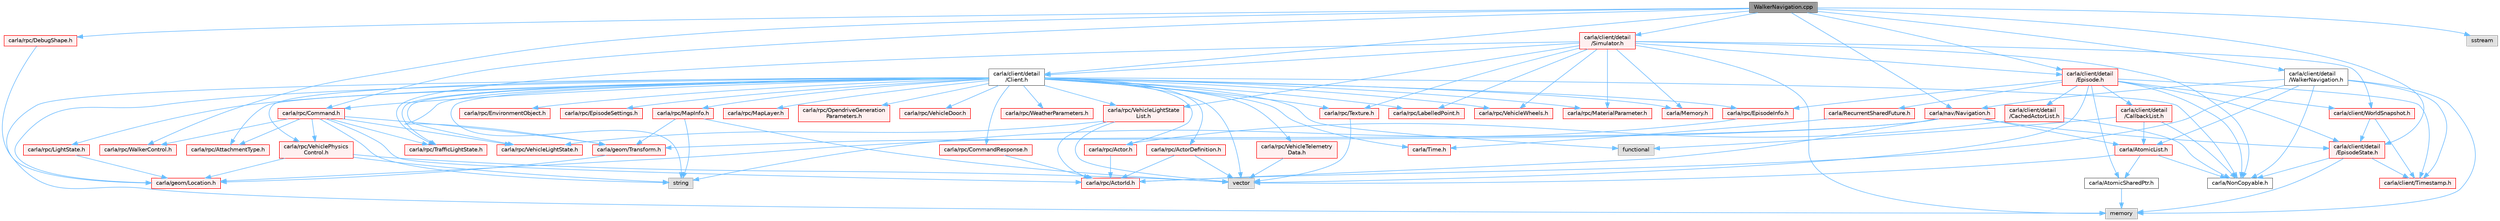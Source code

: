 digraph "WalkerNavigation.cpp"
{
 // INTERACTIVE_SVG=YES
 // LATEX_PDF_SIZE
  bgcolor="transparent";
  edge [fontname=Helvetica,fontsize=10,labelfontname=Helvetica,labelfontsize=10];
  node [fontname=Helvetica,fontsize=10,shape=box,height=0.2,width=0.4];
  Node1 [id="Node000001",label="WalkerNavigation.cpp",height=0.2,width=0.4,color="gray40", fillcolor="grey60", style="filled", fontcolor="black",tooltip=" "];
  Node1 -> Node2 [id="edge1_Node000001_Node000002",color="steelblue1",style="solid",tooltip=" "];
  Node2 [id="Node000002",label="carla/client/detail\l/WalkerNavigation.h",height=0.2,width=0.4,color="grey40", fillcolor="white", style="filled",URL="$d5/d09/WalkerNavigation_8h.html",tooltip=" "];
  Node2 -> Node3 [id="edge2_Node000002_Node000003",color="steelblue1",style="solid",tooltip=" "];
  Node3 [id="Node000003",label="carla/AtomicList.h",height=0.2,width=0.4,color="red", fillcolor="#FFF0F0", style="filled",URL="$d7/d3c/AtomicList_8h.html",tooltip=" "];
  Node3 -> Node4 [id="edge3_Node000003_Node000004",color="steelblue1",style="solid",tooltip=" "];
  Node4 [id="Node000004",label="carla/AtomicSharedPtr.h",height=0.2,width=0.4,color="grey40", fillcolor="white", style="filled",URL="$df/de2/AtomicSharedPtr_8h.html",tooltip=" "];
  Node4 -> Node5 [id="edge4_Node000004_Node000005",color="steelblue1",style="solid",tooltip=" "];
  Node5 [id="Node000005",label="memory",height=0.2,width=0.4,color="grey60", fillcolor="#E0E0E0", style="filled",tooltip=" "];
  Node3 -> Node6 [id="edge5_Node000003_Node000006",color="steelblue1",style="solid",tooltip=" "];
  Node6 [id="Node000006",label="carla/NonCopyable.h",height=0.2,width=0.4,color="grey40", fillcolor="white", style="filled",URL="$d4/dd8/LibCarla_2source_2carla_2NonCopyable_8h.html",tooltip=" "];
  Node3 -> Node9 [id="edge6_Node000003_Node000009",color="steelblue1",style="solid",tooltip=" "];
  Node9 [id="Node000009",label="vector",height=0.2,width=0.4,color="grey60", fillcolor="#E0E0E0", style="filled",tooltip=" "];
  Node2 -> Node10 [id="edge7_Node000002_Node000010",color="steelblue1",style="solid",tooltip=" "];
  Node10 [id="Node000010",label="carla/nav/Navigation.h",height=0.2,width=0.4,color="red", fillcolor="#FFF0F0", style="filled",URL="$d0/d36/Navigation_8h.html",tooltip=" "];
  Node10 -> Node3 [id="edge8_Node000010_Node000003",color="steelblue1",style="solid",tooltip=" "];
  Node10 -> Node11 [id="edge9_Node000010_Node000011",color="steelblue1",style="solid",tooltip=" "];
  Node11 [id="Node000011",label="carla/client/detail\l/EpisodeState.h",height=0.2,width=0.4,color="red", fillcolor="#FFF0F0", style="filled",URL="$d7/df2/EpisodeState_8h.html",tooltip=" "];
  Node11 -> Node6 [id="edge10_Node000011_Node000006",color="steelblue1",style="solid",tooltip=" "];
  Node11 -> Node59 [id="edge11_Node000011_Node000059",color="steelblue1",style="solid",tooltip=" "];
  Node59 [id="Node000059",label="carla/client/Timestamp.h",height=0.2,width=0.4,color="red", fillcolor="#FFF0F0", style="filled",URL="$d7/d66/Timestamp_8h.html",tooltip=" "];
  Node11 -> Node5 [id="edge12_Node000011_Node000005",color="steelblue1",style="solid",tooltip=" "];
  Node10 -> Node32 [id="edge13_Node000010_Node000032",color="steelblue1",style="solid",tooltip=" "];
  Node32 [id="Node000032",label="carla/geom/Location.h",height=0.2,width=0.4,color="red", fillcolor="#FFF0F0", style="filled",URL="$d9/d8b/geom_2Location_8h.html",tooltip=" "];
  Node10 -> Node22 [id="edge14_Node000010_Node000022",color="steelblue1",style="solid",tooltip=" "];
  Node22 [id="Node000022",label="carla/geom/Transform.h",height=0.2,width=0.4,color="red", fillcolor="#FFF0F0", style="filled",URL="$de/d17/geom_2Transform_8h.html",tooltip=" "];
  Node22 -> Node32 [id="edge15_Node000022_Node000032",color="steelblue1",style="solid",tooltip=" "];
  Node10 -> Node48 [id="edge16_Node000010_Node000048",color="steelblue1",style="solid",tooltip=" "];
  Node48 [id="Node000048",label="carla/rpc/ActorId.h",height=0.2,width=0.4,color="red", fillcolor="#FFF0F0", style="filled",URL="$d3/d89/ActorId_8h.html",tooltip=" "];
  Node2 -> Node6 [id="edge17_Node000002_Node000006",color="steelblue1",style="solid",tooltip=" "];
  Node2 -> Node59 [id="edge18_Node000002_Node000059",color="steelblue1",style="solid",tooltip=" "];
  Node2 -> Node48 [id="edge19_Node000002_Node000048",color="steelblue1",style="solid",tooltip=" "];
  Node2 -> Node5 [id="edge20_Node000002_Node000005",color="steelblue1",style="solid",tooltip=" "];
  Node1 -> Node204 [id="edge21_Node000001_Node000204",color="steelblue1",style="solid",tooltip=" "];
  Node204 [id="Node000204",label="carla/client/detail\l/Client.h",height=0.2,width=0.4,color="grey40", fillcolor="white", style="filled",URL="$df/d8b/client_2detail_2Client_8h.html",tooltip=" "];
  Node204 -> Node63 [id="edge22_Node000204_Node000063",color="steelblue1",style="solid",tooltip=" "];
  Node63 [id="Node000063",label="carla/Memory.h",height=0.2,width=0.4,color="red", fillcolor="#FFF0F0", style="filled",URL="$de/d5c/Memory_8h.html",tooltip=" "];
  Node204 -> Node6 [id="edge23_Node000204_Node000006",color="steelblue1",style="solid",tooltip=" "];
  Node204 -> Node93 [id="edge24_Node000204_Node000093",color="steelblue1",style="solid",tooltip=" "];
  Node93 [id="Node000093",label="carla/Time.h",height=0.2,width=0.4,color="red", fillcolor="#FFF0F0", style="filled",URL="$d2/d33/Time_8h.html",tooltip=" "];
  Node204 -> Node22 [id="edge25_Node000204_Node000022",color="steelblue1",style="solid",tooltip=" "];
  Node204 -> Node32 [id="edge26_Node000204_Node000032",color="steelblue1",style="solid",tooltip=" "];
  Node204 -> Node132 [id="edge27_Node000204_Node000132",color="steelblue1",style="solid",tooltip=" "];
  Node132 [id="Node000132",label="carla/rpc/Actor.h",height=0.2,width=0.4,color="red", fillcolor="#FFF0F0", style="filled",URL="$d8/d73/rpc_2Actor_8h.html",tooltip=" "];
  Node132 -> Node48 [id="edge28_Node000132_Node000048",color="steelblue1",style="solid",tooltip=" "];
  Node204 -> Node205 [id="edge29_Node000204_Node000205",color="steelblue1",style="solid",tooltip=" "];
  Node205 [id="Node000205",label="carla/rpc/ActorDefinition.h",height=0.2,width=0.4,color="red", fillcolor="#FFF0F0", style="filled",URL="$d9/dd9/LibCarla_2source_2carla_2rpc_2ActorDefinition_8h.html",tooltip=" "];
  Node205 -> Node48 [id="edge30_Node000205_Node000048",color="steelblue1",style="solid",tooltip=" "];
  Node205 -> Node9 [id="edge31_Node000205_Node000009",color="steelblue1",style="solid",tooltip=" "];
  Node204 -> Node149 [id="edge32_Node000204_Node000149",color="steelblue1",style="solid",tooltip=" "];
  Node149 [id="Node000149",label="carla/rpc/AttachmentType.h",height=0.2,width=0.4,color="red", fillcolor="#FFF0F0", style="filled",URL="$d9/df7/AttachmentType_8h.html",tooltip=" "];
  Node204 -> Node206 [id="edge33_Node000204_Node000206",color="steelblue1",style="solid",tooltip=" "];
  Node206 [id="Node000206",label="carla/rpc/Command.h",height=0.2,width=0.4,color="red", fillcolor="#FFF0F0", style="filled",URL="$d1/d55/Command_8h.html",tooltip=" "];
  Node206 -> Node22 [id="edge34_Node000206_Node000022",color="steelblue1",style="solid",tooltip=" "];
  Node206 -> Node149 [id="edge35_Node000206_Node000149",color="steelblue1",style="solid",tooltip=" "];
  Node206 -> Node48 [id="edge36_Node000206_Node000048",color="steelblue1",style="solid",tooltip=" "];
  Node206 -> Node52 [id="edge37_Node000206_Node000052",color="steelblue1",style="solid",tooltip=" "];
  Node52 [id="Node000052",label="carla/rpc/TrafficLightState.h",height=0.2,width=0.4,color="red", fillcolor="#FFF0F0", style="filled",URL="$d1/d16/LibCarla_2source_2carla_2rpc_2TrafficLightState_8h.html",tooltip=" "];
  Node206 -> Node160 [id="edge38_Node000206_Node000160",color="steelblue1",style="solid",tooltip=" "];
  Node160 [id="Node000160",label="carla/rpc/VehiclePhysics\lControl.h",height=0.2,width=0.4,color="red", fillcolor="#FFF0F0", style="filled",URL="$d1/d8e/LibCarla_2source_2carla_2rpc_2VehiclePhysicsControl_8h.html",tooltip=" "];
  Node160 -> Node32 [id="edge39_Node000160_Node000032",color="steelblue1",style="solid",tooltip=" "];
  Node160 -> Node104 [id="edge40_Node000160_Node000104",color="steelblue1",style="solid",tooltip=" "];
  Node104 [id="Node000104",label="string",height=0.2,width=0.4,color="grey60", fillcolor="#E0E0E0", style="filled",tooltip=" "];
  Node160 -> Node9 [id="edge41_Node000160_Node000009",color="steelblue1",style="solid",tooltip=" "];
  Node206 -> Node171 [id="edge42_Node000206_Node000171",color="steelblue1",style="solid",tooltip=" "];
  Node171 [id="Node000171",label="carla/rpc/VehicleLightState.h",height=0.2,width=0.4,color="red", fillcolor="#FFF0F0", style="filled",URL="$d8/d64/LibCarla_2source_2carla_2rpc_2VehicleLightState_8h.html",tooltip=" "];
  Node206 -> Node56 [id="edge43_Node000206_Node000056",color="steelblue1",style="solid",tooltip=" "];
  Node56 [id="Node000056",label="carla/rpc/WalkerControl.h",height=0.2,width=0.4,color="red", fillcolor="#FFF0F0", style="filled",URL="$dd/db3/LibCarla_2source_2carla_2rpc_2WalkerControl_8h.html",tooltip=" "];
  Node206 -> Node104 [id="edge44_Node000206_Node000104",color="steelblue1",style="solid",tooltip=" "];
  Node204 -> Node210 [id="edge45_Node000204_Node000210",color="steelblue1",style="solid",tooltip=" "];
  Node210 [id="Node000210",label="carla/rpc/CommandResponse.h",height=0.2,width=0.4,color="red", fillcolor="#FFF0F0", style="filled",URL="$d8/dc1/CommandResponse_8h.html",tooltip=" "];
  Node210 -> Node48 [id="edge46_Node000210_Node000048",color="steelblue1",style="solid",tooltip=" "];
  Node204 -> Node155 [id="edge47_Node000204_Node000155",color="steelblue1",style="solid",tooltip=" "];
  Node155 [id="Node000155",label="carla/rpc/EnvironmentObject.h",height=0.2,width=0.4,color="red", fillcolor="#FFF0F0", style="filled",URL="$de/d10/LibCarla_2source_2carla_2rpc_2EnvironmentObject_8h.html",tooltip=" "];
  Node204 -> Node145 [id="edge48_Node000204_Node000145",color="steelblue1",style="solid",tooltip=" "];
  Node145 [id="Node000145",label="carla/rpc/EpisodeInfo.h",height=0.2,width=0.4,color="red", fillcolor="#FFF0F0", style="filled",URL="$d2/d1c/EpisodeInfo_8h.html",tooltip=" "];
  Node145 -> Node104 [id="edge49_Node000145_Node000104",color="steelblue1",style="solid",tooltip=" "];
  Node204 -> Node150 [id="edge50_Node000204_Node000150",color="steelblue1",style="solid",tooltip=" "];
  Node150 [id="Node000150",label="carla/rpc/EpisodeSettings.h",height=0.2,width=0.4,color="red", fillcolor="#FFF0F0", style="filled",URL="$db/df7/LibCarla_2source_2carla_2rpc_2EpisodeSettings_8h.html",tooltip=" "];
  Node204 -> Node157 [id="edge51_Node000204_Node000157",color="steelblue1",style="solid",tooltip=" "];
  Node157 [id="Node000157",label="carla/rpc/LabelledPoint.h",height=0.2,width=0.4,color="red", fillcolor="#FFF0F0", style="filled",URL="$d2/dd4/LabelledPoint_8h.html",tooltip=" "];
  Node204 -> Node148 [id="edge52_Node000204_Node000148",color="steelblue1",style="solid",tooltip=" "];
  Node148 [id="Node000148",label="carla/rpc/LightState.h",height=0.2,width=0.4,color="red", fillcolor="#FFF0F0", style="filled",URL="$d4/daf/rpc_2LightState_8h.html",tooltip=" "];
  Node148 -> Node32 [id="edge53_Node000148_Node000032",color="steelblue1",style="solid",tooltip=" "];
  Node204 -> Node196 [id="edge54_Node000204_Node000196",color="steelblue1",style="solid",tooltip=" "];
  Node196 [id="Node000196",label="carla/rpc/MapInfo.h",height=0.2,width=0.4,color="red", fillcolor="#FFF0F0", style="filled",URL="$d8/d5a/MapInfo_8h.html",tooltip=" "];
  Node196 -> Node22 [id="edge55_Node000196_Node000022",color="steelblue1",style="solid",tooltip=" "];
  Node196 -> Node104 [id="edge56_Node000196_Node000104",color="steelblue1",style="solid",tooltip=" "];
  Node196 -> Node9 [id="edge57_Node000196_Node000009",color="steelblue1",style="solid",tooltip=" "];
  Node204 -> Node159 [id="edge58_Node000204_Node000159",color="steelblue1",style="solid",tooltip=" "];
  Node159 [id="Node000159",label="carla/rpc/MapLayer.h",height=0.2,width=0.4,color="red", fillcolor="#FFF0F0", style="filled",URL="$d0/dc2/MapLayer_8h.html",tooltip=" "];
  Node204 -> Node195 [id="edge59_Node000204_Node000195",color="steelblue1",style="solid",tooltip=" "];
  Node195 [id="Node000195",label="carla/rpc/OpendriveGeneration\lParameters.h",height=0.2,width=0.4,color="red", fillcolor="#FFF0F0", style="filled",URL="$d9/d3b/OpendriveGenerationParameters_8h.html",tooltip=" "];
  Node204 -> Node52 [id="edge60_Node000204_Node000052",color="steelblue1",style="solid",tooltip=" "];
  Node204 -> Node212 [id="edge61_Node000204_Node000212",color="steelblue1",style="solid",tooltip=" "];
  Node212 [id="Node000212",label="carla/rpc/VehicleDoor.h",height=0.2,width=0.4,color="red", fillcolor="#FFF0F0", style="filled",URL="$da/dc3/VehicleDoor_8h.html",tooltip=" "];
  Node204 -> Node170 [id="edge62_Node000204_Node000170",color="steelblue1",style="solid",tooltip=" "];
  Node170 [id="Node000170",label="carla/rpc/VehicleLightState\lList.h",height=0.2,width=0.4,color="red", fillcolor="#FFF0F0", style="filled",URL="$d8/d09/VehicleLightStateList_8h.html",tooltip=" "];
  Node170 -> Node48 [id="edge63_Node000170_Node000048",color="steelblue1",style="solid",tooltip=" "];
  Node170 -> Node171 [id="edge64_Node000170_Node000171",color="steelblue1",style="solid",tooltip=" "];
  Node170 -> Node9 [id="edge65_Node000170_Node000009",color="steelblue1",style="solid",tooltip=" "];
  Node204 -> Node171 [id="edge66_Node000204_Node000171",color="steelblue1",style="solid",tooltip=" "];
  Node204 -> Node160 [id="edge67_Node000204_Node000160",color="steelblue1",style="solid",tooltip=" "];
  Node204 -> Node213 [id="edge68_Node000204_Node000213",color="steelblue1",style="solid",tooltip=" "];
  Node213 [id="Node000213",label="carla/rpc/VehicleTelemetry\lData.h",height=0.2,width=0.4,color="red", fillcolor="#FFF0F0", style="filled",URL="$d3/d90/LibCarla_2source_2carla_2rpc_2VehicleTelemetryData_8h.html",tooltip=" "];
  Node213 -> Node9 [id="edge69_Node000213_Node000009",color="steelblue1",style="solid",tooltip=" "];
  Node204 -> Node215 [id="edge70_Node000204_Node000215",color="steelblue1",style="solid",tooltip=" "];
  Node215 [id="Node000215",label="carla/rpc/VehicleWheels.h",height=0.2,width=0.4,color="red", fillcolor="#FFF0F0", style="filled",URL="$d2/d02/VehicleWheels_8h.html",tooltip=" "];
  Node204 -> Node167 [id="edge71_Node000204_Node000167",color="steelblue1",style="solid",tooltip=" "];
  Node167 [id="Node000167",label="carla/rpc/WeatherParameters.h",height=0.2,width=0.4,color="red", fillcolor="#FFF0F0", style="filled",URL="$da/d0c/LibCarla_2source_2carla_2rpc_2WeatherParameters_8h.html",tooltip=" "];
  Node204 -> Node174 [id="edge72_Node000204_Node000174",color="steelblue1",style="solid",tooltip=" "];
  Node174 [id="Node000174",label="carla/rpc/Texture.h",height=0.2,width=0.4,color="red", fillcolor="#FFF0F0", style="filled",URL="$d9/dbf/Texture_8h.html",tooltip=" "];
  Node174 -> Node9 [id="edge73_Node000174_Node000009",color="steelblue1",style="solid",tooltip=" "];
  Node204 -> Node175 [id="edge74_Node000204_Node000175",color="steelblue1",style="solid",tooltip=" "];
  Node175 [id="Node000175",label="carla/rpc/MaterialParameter.h",height=0.2,width=0.4,color="red", fillcolor="#FFF0F0", style="filled",URL="$d7/d10/MaterialParameter_8h.html",tooltip=" "];
  Node204 -> Node112 [id="edge75_Node000204_Node000112",color="steelblue1",style="solid",tooltip=" "];
  Node112 [id="Node000112",label="functional",height=0.2,width=0.4,color="grey60", fillcolor="#E0E0E0", style="filled",tooltip=" "];
  Node204 -> Node5 [id="edge76_Node000204_Node000005",color="steelblue1",style="solid",tooltip=" "];
  Node204 -> Node104 [id="edge77_Node000204_Node000104",color="steelblue1",style="solid",tooltip=" "];
  Node204 -> Node9 [id="edge78_Node000204_Node000009",color="steelblue1",style="solid",tooltip=" "];
  Node1 -> Node127 [id="edge79_Node000001_Node000127",color="steelblue1",style="solid",tooltip=" "];
  Node127 [id="Node000127",label="carla/client/detail\l/Episode.h",height=0.2,width=0.4,color="red", fillcolor="#FFF0F0", style="filled",URL="$d9/d9e/Episode_8h.html",tooltip=" "];
  Node127 -> Node4 [id="edge80_Node000127_Node000004",color="steelblue1",style="solid",tooltip=" "];
  Node127 -> Node6 [id="edge81_Node000127_Node000006",color="steelblue1",style="solid",tooltip=" "];
  Node127 -> Node128 [id="edge82_Node000127_Node000128",color="steelblue1",style="solid",tooltip=" "];
  Node128 [id="Node000128",label="carla/RecurrentSharedFuture.h",height=0.2,width=0.4,color="red", fillcolor="#FFF0F0", style="filled",URL="$d7/de1/RecurrentSharedFuture_8h.html",tooltip=" "];
  Node128 -> Node93 [id="edge83_Node000128_Node000093",color="steelblue1",style="solid",tooltip=" "];
  Node127 -> Node59 [id="edge84_Node000127_Node000059",color="steelblue1",style="solid",tooltip=" "];
  Node127 -> Node130 [id="edge85_Node000127_Node000130",color="steelblue1",style="solid",tooltip=" "];
  Node130 [id="Node000130",label="carla/client/WorldSnapshot.h",height=0.2,width=0.4,color="red", fillcolor="#FFF0F0", style="filled",URL="$df/d11/WorldSnapshot_8h.html",tooltip=" "];
  Node130 -> Node59 [id="edge86_Node000130_Node000059",color="steelblue1",style="solid",tooltip=" "];
  Node130 -> Node11 [id="edge87_Node000130_Node000011",color="steelblue1",style="solid",tooltip=" "];
  Node127 -> Node131 [id="edge88_Node000127_Node000131",color="steelblue1",style="solid",tooltip=" "];
  Node131 [id="Node000131",label="carla/client/detail\l/CachedActorList.h",height=0.2,width=0.4,color="red", fillcolor="#FFF0F0", style="filled",URL="$d5/d81/CachedActorList_8h.html",tooltip=" "];
  Node131 -> Node6 [id="edge89_Node000131_Node000006",color="steelblue1",style="solid",tooltip=" "];
  Node131 -> Node132 [id="edge90_Node000131_Node000132",color="steelblue1",style="solid",tooltip=" "];
  Node127 -> Node143 [id="edge91_Node000127_Node000143",color="steelblue1",style="solid",tooltip=" "];
  Node143 [id="Node000143",label="carla/client/detail\l/CallbackList.h",height=0.2,width=0.4,color="red", fillcolor="#FFF0F0", style="filled",URL="$d1/d9a/CallbackList_8h.html",tooltip=" "];
  Node143 -> Node3 [id="edge92_Node000143_Node000003",color="steelblue1",style="solid",tooltip=" "];
  Node143 -> Node6 [id="edge93_Node000143_Node000006",color="steelblue1",style="solid",tooltip=" "];
  Node143 -> Node112 [id="edge94_Node000143_Node000112",color="steelblue1",style="solid",tooltip=" "];
  Node127 -> Node11 [id="edge95_Node000127_Node000011",color="steelblue1",style="solid",tooltip=" "];
  Node127 -> Node145 [id="edge96_Node000127_Node000145",color="steelblue1",style="solid",tooltip=" "];
  Node127 -> Node9 [id="edge97_Node000127_Node000009",color="steelblue1",style="solid",tooltip=" "];
  Node1 -> Node11 [id="edge98_Node000001_Node000011",color="steelblue1",style="solid",tooltip=" "];
  Node1 -> Node216 [id="edge99_Node000001_Node000216",color="steelblue1",style="solid",tooltip=" "];
  Node216 [id="Node000216",label="carla/client/detail\l/Simulator.h",height=0.2,width=0.4,color="red", fillcolor="#FFF0F0", style="filled",URL="$d6/d4a/Simulator_8h.html",tooltip=" "];
  Node216 -> Node63 [id="edge100_Node000216_Node000063",color="steelblue1",style="solid",tooltip=" "];
  Node216 -> Node6 [id="edge101_Node000216_Node000006",color="steelblue1",style="solid",tooltip=" "];
  Node216 -> Node130 [id="edge102_Node000216_Node000130",color="steelblue1",style="solid",tooltip=" "];
  Node216 -> Node204 [id="edge103_Node000216_Node000204",color="steelblue1",style="solid",tooltip=" "];
  Node216 -> Node127 [id="edge104_Node000216_Node000127",color="steelblue1",style="solid",tooltip=" "];
  Node216 -> Node52 [id="edge105_Node000216_Node000052",color="steelblue1",style="solid",tooltip=" "];
  Node216 -> Node170 [id="edge106_Node000216_Node000170",color="steelblue1",style="solid",tooltip=" "];
  Node216 -> Node157 [id="edge107_Node000216_Node000157",color="steelblue1",style="solid",tooltip=" "];
  Node216 -> Node215 [id="edge108_Node000216_Node000215",color="steelblue1",style="solid",tooltip=" "];
  Node216 -> Node174 [id="edge109_Node000216_Node000174",color="steelblue1",style="solid",tooltip=" "];
  Node216 -> Node175 [id="edge110_Node000216_Node000175",color="steelblue1",style="solid",tooltip=" "];
  Node216 -> Node5 [id="edge111_Node000216_Node000005",color="steelblue1",style="solid",tooltip=" "];
  Node1 -> Node10 [id="edge112_Node000001_Node000010",color="steelblue1",style="solid",tooltip=" "];
  Node1 -> Node206 [id="edge113_Node000001_Node000206",color="steelblue1",style="solid",tooltip=" "];
  Node1 -> Node238 [id="edge114_Node000001_Node000238",color="steelblue1",style="solid",tooltip=" "];
  Node238 [id="Node000238",label="carla/rpc/DebugShape.h",height=0.2,width=0.4,color="red", fillcolor="#FFF0F0", style="filled",URL="$dd/dd3/DebugShape_8h.html",tooltip=" "];
  Node238 -> Node32 [id="edge115_Node000238_Node000032",color="steelblue1",style="solid",tooltip=" "];
  Node1 -> Node56 [id="edge116_Node000001_Node000056",color="steelblue1",style="solid",tooltip=" "];
  Node1 -> Node239 [id="edge117_Node000001_Node000239",color="steelblue1",style="solid",tooltip=" "];
  Node239 [id="Node000239",label="sstream",height=0.2,width=0.4,color="grey60", fillcolor="#E0E0E0", style="filled",tooltip=" "];
}
